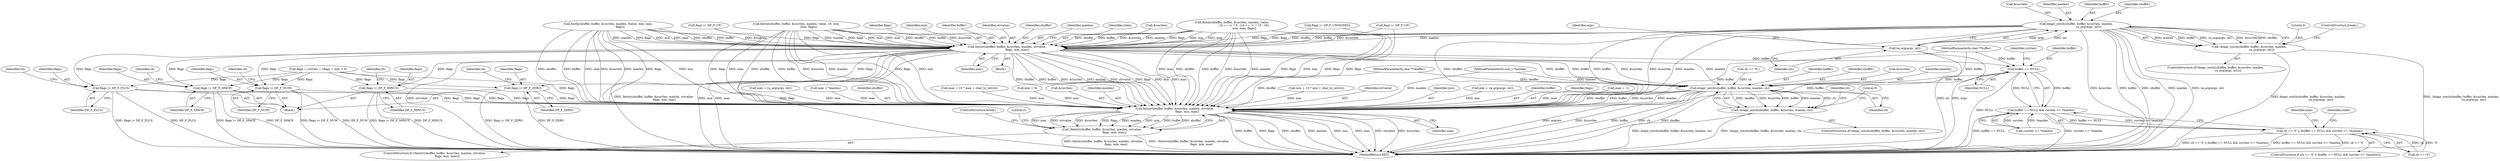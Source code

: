 digraph "0_openssl_578b956fe741bf8e84055547b1e83c28dd902c73@pointer" {
"1000614" [label="(Call,doapr_outch(sbuffer, buffer, &currlen, maxlen,\n                            va_arg(args, int)))"];
"1000620" [label="(Call,va_arg(args, int))"];
"1000613" [label="(Call,!doapr_outch(sbuffer, buffer, &currlen, maxlen,\n                            va_arg(args, int)))"];
"1000627" [label="(Call,fmtstr(sbuffer, buffer, &currlen, maxlen, strvalue,\n                       flags, min, max))"];
"1000154" [label="(Call,buffer == NULL)"];
"1000153" [label="(Call,buffer == NULL && currlen >= *maxlen)"];
"1000149" [label="(Call,ch == '\0' || (buffer == NULL && currlen >= *maxlen))"];
"1000183" [label="(Call,doapr_outch(sbuffer, buffer, &currlen, maxlen, ch))"];
"1000182" [label="(Call,!doapr_outch(sbuffer, buffer, &currlen, maxlen, ch))"];
"1000639" [label="(Call,fmtstr(sbuffer, buffer, &currlen, maxlen, strvalue,\n                            flags, min, max))"];
"1000638" [label="(Call,!fmtstr(sbuffer, buffer, &currlen, maxlen, strvalue,\n                            flags, min, max))"];
"1000200" [label="(Call,flags |= DP_F_MINUS)"];
"1000210" [label="(Call,flags |= DP_F_PLUS)"];
"1000220" [label="(Call,flags |= DP_F_SPACE)"];
"1000230" [label="(Call,flags |= DP_F_NUM)"];
"1000240" [label="(Call,flags |= DP_F_ZERO)"];
"1000351" [label="(Call,max = va_arg(args, int))"];
"1000171" [label="(Block,)"];
"1000162" [label="(Identifier,state)"];
"1000193" [label="(Identifier,ch)"];
"1000202" [label="(Identifier,DP_F_MINUS)"];
"1000638" [label="(Call,!fmtstr(sbuffer, buffer, &currlen, maxlen, strvalue,\n                            flags, min, max))"];
"1000621" [label="(Identifier,args)"];
"1000156" [label="(Identifier,NULL)"];
"1000184" [label="(Identifier,sbuffer)"];
"1000165" [label="(Call,max = *maxlen)"];
"1000634" [label="(Identifier,flags)"];
"1000640" [label="(Identifier,sbuffer)"];
"1000210" [label="(Call,flags |= DP_F_PLUS)"];
"1000551" [label="(Call,fmtfp(sbuffer, buffer, &currlen, maxlen, fvalue, min, max,\n                           flags))"];
"1000624" [label="(Literal,0)"];
"1000157" [label="(Call,currlen >= *maxlen)"];
"1000212" [label="(Identifier,DP_F_PLUS)"];
"1000242" [label="(Identifier,DP_F_ZERO)"];
"1000262" [label="(Call,min = 10 * min + char_to_int(ch))"];
"1000186" [label="(Call,&currlen)"];
"1000188" [label="(Identifier,maxlen)"];
"1000645" [label="(Identifier,strvalue)"];
"1000221" [label="(Identifier,flags)"];
"1000200" [label="(Call,flags |= DP_F_MINUS)"];
"1000636" [label="(Identifier,max)"];
"1000106" [label="(MethodParameterIn,size_t *maxlen)"];
"1000183" [label="(Call,doapr_outch(sbuffer, buffer, &currlen, maxlen, ch))"];
"1000647" [label="(Identifier,min)"];
"1000154" [label="(Call,buffer == NULL)"];
"1000244" [label="(Identifier,ch)"];
"1000281" [label="(Call,min = va_arg(args, int))"];
"1000181" [label="(ControlStructure,if(!doapr_outch(sbuffer, buffer, &currlen, maxlen, ch)))"];
"1000635" [label="(Identifier,min)"];
"1000174" [label="(Call,ch == '%')"];
"1000641" [label="(Identifier,buffer)"];
"1000204" [label="(Identifier,ch)"];
"1000234" [label="(Identifier,ch)"];
"1000629" [label="(Identifier,buffer)"];
"1000214" [label="(Identifier,ch)"];
"1000147" [label="(Block,)"];
"1000708" [label="(MethodReturn,RET)"];
"1000224" [label="(Identifier,ch)"];
"1000241" [label="(Identifier,flags)"];
"1000633" [label="(Identifier,strvalue)"];
"1000646" [label="(Identifier,flags)"];
"1000166" [label="(Identifier,max)"];
"1000637" [label="(ControlStructure,if (!fmtstr(sbuffer, buffer, &currlen, maxlen, strvalue,\n                            flags, min, max)))"];
"1000639" [label="(Call,fmtstr(sbuffer, buffer, &currlen, maxlen, strvalue,\n                            flags, min, max))"];
"1000613" [label="(Call,!doapr_outch(sbuffer, buffer, &currlen, maxlen,\n                            va_arg(args, int)))"];
"1000628" [label="(Identifier,sbuffer)"];
"1000222" [label="(Identifier,DP_F_SPACE)"];
"1000648" [label="(Identifier,max)"];
"1000134" [label="(Call,max = -1)"];
"1000240" [label="(Call,flags |= DP_F_ZERO)"];
"1000150" [label="(Call,ch == '\0')"];
"1000472" [label="(Call,fmtint(sbuffer, buffer, &currlen, maxlen, value, 10, min,\n                            max, flags))"];
"1000622" [label="(Identifier,int)"];
"1000153" [label="(Call,buffer == NULL && currlen >= *maxlen)"];
"1000509" [label="(Call,fmtint(sbuffer, buffer, &currlen, maxlen, value,\n                            ch == 'o' ? 8 : (ch == 'u' ? 10 : 16),\n                            min, max, flags))"];
"1000627" [label="(Call,fmtstr(sbuffer, buffer, &currlen, maxlen, strvalue,\n                       flags, min, max))"];
"1000332" [label="(Call,max = 10 * max + char_to_int(ch))"];
"1000492" [label="(Call,flags |= DP_F_UNSIGNED)"];
"1000231" [label="(Identifier,flags)"];
"1000617" [label="(Call,&currlen)"];
"1000105" [label="(MethodParameterIn,char **buffer)"];
"1000182" [label="(Call,!doapr_outch(sbuffer, buffer, &currlen, maxlen, ch))"];
"1000131" [label="(Call,min = 0)"];
"1000619" [label="(Identifier,maxlen)"];
"1000104" [label="(MethodParameterIn,char **sbuffer)"];
"1000148" [label="(ControlStructure,if (ch == '\0' || (buffer == NULL && currlen >= *maxlen)))"];
"1000632" [label="(Identifier,maxlen)"];
"1000612" [label="(ControlStructure,if(!doapr_outch(sbuffer, buffer, &currlen, maxlen,\n                            va_arg(args, int))))"];
"1000145" [label="(Identifier,state)"];
"1000642" [label="(Call,&currlen)"];
"1000185" [label="(Identifier,buffer)"];
"1000651" [label="(ControlStructure,break;)"];
"1000614" [label="(Call,doapr_outch(sbuffer, buffer, &currlen, maxlen,\n                            va_arg(args, int)))"];
"1000149" [label="(Call,ch == '\0' || (buffer == NULL && currlen >= *maxlen))"];
"1000201" [label="(Identifier,flags)"];
"1000211" [label="(Identifier,flags)"];
"1000616" [label="(Identifier,buffer)"];
"1000644" [label="(Identifier,maxlen)"];
"1000189" [label="(Identifier,ch)"];
"1000620" [label="(Call,va_arg(args, int))"];
"1000232" [label="(Identifier,DP_F_NUM)"];
"1000125" [label="(Call,flags = currlen = cflags = min = 0)"];
"1000575" [label="(Call,flags |= DP_F_UP)"];
"1000565" [label="(Call,flags |= DP_F_UP)"];
"1000191" [label="(Literal,0)"];
"1000650" [label="(Literal,0)"];
"1000630" [label="(Call,&currlen)"];
"1000155" [label="(Identifier,buffer)"];
"1000158" [label="(Identifier,currlen)"];
"1000220" [label="(Call,flags |= DP_F_SPACE)"];
"1000615" [label="(Identifier,sbuffer)"];
"1000625" [label="(ControlStructure,break;)"];
"1000230" [label="(Call,flags |= DP_F_NUM)"];
"1000614" -> "1000613"  [label="AST: "];
"1000614" -> "1000620"  [label="CFG: "];
"1000615" -> "1000614"  [label="AST: "];
"1000616" -> "1000614"  [label="AST: "];
"1000617" -> "1000614"  [label="AST: "];
"1000619" -> "1000614"  [label="AST: "];
"1000620" -> "1000614"  [label="AST: "];
"1000613" -> "1000614"  [label="CFG: "];
"1000614" -> "1000708"  [label="DDG: &currlen"];
"1000614" -> "1000708"  [label="DDG: buffer"];
"1000614" -> "1000708"  [label="DDG: sbuffer"];
"1000614" -> "1000708"  [label="DDG: maxlen"];
"1000614" -> "1000708"  [label="DDG: va_arg(args, int)"];
"1000614" -> "1000613"  [label="DDG: maxlen"];
"1000614" -> "1000613"  [label="DDG: buffer"];
"1000614" -> "1000613"  [label="DDG: va_arg(args, int)"];
"1000614" -> "1000613"  [label="DDG: &currlen"];
"1000614" -> "1000613"  [label="DDG: sbuffer"];
"1000620" -> "1000614"  [label="DDG: args"];
"1000620" -> "1000614"  [label="DDG: int"];
"1000614" -> "1000627"  [label="DDG: sbuffer"];
"1000614" -> "1000627"  [label="DDG: buffer"];
"1000614" -> "1000627"  [label="DDG: &currlen"];
"1000614" -> "1000627"  [label="DDG: maxlen"];
"1000614" -> "1000639"  [label="DDG: sbuffer"];
"1000614" -> "1000639"  [label="DDG: buffer"];
"1000614" -> "1000639"  [label="DDG: &currlen"];
"1000614" -> "1000639"  [label="DDG: maxlen"];
"1000620" -> "1000622"  [label="CFG: "];
"1000621" -> "1000620"  [label="AST: "];
"1000622" -> "1000620"  [label="AST: "];
"1000620" -> "1000708"  [label="DDG: int"];
"1000620" -> "1000708"  [label="DDG: args"];
"1000613" -> "1000612"  [label="AST: "];
"1000624" -> "1000613"  [label="CFG: "];
"1000625" -> "1000613"  [label="CFG: "];
"1000613" -> "1000708"  [label="DDG: doapr_outch(sbuffer, buffer, &currlen, maxlen,\n                            va_arg(args, int))"];
"1000613" -> "1000708"  [label="DDG: !doapr_outch(sbuffer, buffer, &currlen, maxlen,\n                            va_arg(args, int))"];
"1000627" -> "1000147"  [label="AST: "];
"1000627" -> "1000636"  [label="CFG: "];
"1000628" -> "1000627"  [label="AST: "];
"1000629" -> "1000627"  [label="AST: "];
"1000630" -> "1000627"  [label="AST: "];
"1000632" -> "1000627"  [label="AST: "];
"1000633" -> "1000627"  [label="AST: "];
"1000634" -> "1000627"  [label="AST: "];
"1000635" -> "1000627"  [label="AST: "];
"1000636" -> "1000627"  [label="AST: "];
"1000145" -> "1000627"  [label="CFG: "];
"1000627" -> "1000708"  [label="DDG: strvalue"];
"1000627" -> "1000708"  [label="DDG: fmtstr(sbuffer, buffer, &currlen, maxlen, strvalue,\n                       flags, min, max)"];
"1000627" -> "1000708"  [label="DDG: min"];
"1000627" -> "1000708"  [label="DDG: max"];
"1000627" -> "1000708"  [label="DDG: flags"];
"1000627" -> "1000154"  [label="DDG: buffer"];
"1000627" -> "1000183"  [label="DDG: sbuffer"];
"1000627" -> "1000183"  [label="DDG: buffer"];
"1000627" -> "1000183"  [label="DDG: &currlen"];
"1000627" -> "1000183"  [label="DDG: maxlen"];
"1000627" -> "1000200"  [label="DDG: flags"];
"1000627" -> "1000210"  [label="DDG: flags"];
"1000627" -> "1000220"  [label="DDG: flags"];
"1000627" -> "1000230"  [label="DDG: flags"];
"1000627" -> "1000240"  [label="DDG: flags"];
"1000472" -> "1000627"  [label="DDG: sbuffer"];
"1000472" -> "1000627"  [label="DDG: buffer"];
"1000472" -> "1000627"  [label="DDG: &currlen"];
"1000472" -> "1000627"  [label="DDG: maxlen"];
"1000472" -> "1000627"  [label="DDG: flags"];
"1000472" -> "1000627"  [label="DDG: min"];
"1000472" -> "1000627"  [label="DDG: max"];
"1000509" -> "1000627"  [label="DDG: sbuffer"];
"1000509" -> "1000627"  [label="DDG: buffer"];
"1000509" -> "1000627"  [label="DDG: &currlen"];
"1000509" -> "1000627"  [label="DDG: maxlen"];
"1000509" -> "1000627"  [label="DDG: flags"];
"1000509" -> "1000627"  [label="DDG: min"];
"1000509" -> "1000627"  [label="DDG: max"];
"1000551" -> "1000627"  [label="DDG: sbuffer"];
"1000551" -> "1000627"  [label="DDG: buffer"];
"1000551" -> "1000627"  [label="DDG: &currlen"];
"1000551" -> "1000627"  [label="DDG: maxlen"];
"1000551" -> "1000627"  [label="DDG: flags"];
"1000551" -> "1000627"  [label="DDG: min"];
"1000551" -> "1000627"  [label="DDG: max"];
"1000565" -> "1000627"  [label="DDG: flags"];
"1000492" -> "1000627"  [label="DDG: flags"];
"1000575" -> "1000627"  [label="DDG: flags"];
"1000627" -> "1000639"  [label="DDG: sbuffer"];
"1000627" -> "1000639"  [label="DDG: buffer"];
"1000627" -> "1000639"  [label="DDG: &currlen"];
"1000627" -> "1000639"  [label="DDG: maxlen"];
"1000627" -> "1000639"  [label="DDG: strvalue"];
"1000627" -> "1000639"  [label="DDG: flags"];
"1000627" -> "1000639"  [label="DDG: min"];
"1000627" -> "1000639"  [label="DDG: max"];
"1000154" -> "1000153"  [label="AST: "];
"1000154" -> "1000156"  [label="CFG: "];
"1000155" -> "1000154"  [label="AST: "];
"1000156" -> "1000154"  [label="AST: "];
"1000158" -> "1000154"  [label="CFG: "];
"1000153" -> "1000154"  [label="CFG: "];
"1000154" -> "1000708"  [label="DDG: NULL"];
"1000154" -> "1000153"  [label="DDG: buffer"];
"1000154" -> "1000153"  [label="DDG: NULL"];
"1000105" -> "1000154"  [label="DDG: buffer"];
"1000154" -> "1000183"  [label="DDG: buffer"];
"1000154" -> "1000639"  [label="DDG: buffer"];
"1000153" -> "1000149"  [label="AST: "];
"1000153" -> "1000157"  [label="CFG: "];
"1000157" -> "1000153"  [label="AST: "];
"1000149" -> "1000153"  [label="CFG: "];
"1000153" -> "1000708"  [label="DDG: currlen >= *maxlen"];
"1000153" -> "1000708"  [label="DDG: buffer == NULL"];
"1000153" -> "1000149"  [label="DDG: buffer == NULL"];
"1000153" -> "1000149"  [label="DDG: currlen >= *maxlen"];
"1000157" -> "1000153"  [label="DDG: currlen"];
"1000157" -> "1000153"  [label="DDG: *maxlen"];
"1000149" -> "1000148"  [label="AST: "];
"1000149" -> "1000150"  [label="CFG: "];
"1000150" -> "1000149"  [label="AST: "];
"1000162" -> "1000149"  [label="CFG: "];
"1000166" -> "1000149"  [label="CFG: "];
"1000149" -> "1000708"  [label="DDG: ch == '\0' || (buffer == NULL && currlen >= *maxlen)"];
"1000149" -> "1000708"  [label="DDG: buffer == NULL && currlen >= *maxlen"];
"1000149" -> "1000708"  [label="DDG: ch == '\0'"];
"1000150" -> "1000149"  [label="DDG: ch"];
"1000150" -> "1000149"  [label="DDG: '\0'"];
"1000183" -> "1000182"  [label="AST: "];
"1000183" -> "1000189"  [label="CFG: "];
"1000184" -> "1000183"  [label="AST: "];
"1000185" -> "1000183"  [label="AST: "];
"1000186" -> "1000183"  [label="AST: "];
"1000188" -> "1000183"  [label="AST: "];
"1000189" -> "1000183"  [label="AST: "];
"1000182" -> "1000183"  [label="CFG: "];
"1000183" -> "1000708"  [label="DDG: maxlen"];
"1000183" -> "1000708"  [label="DDG: &currlen"];
"1000183" -> "1000708"  [label="DDG: buffer"];
"1000183" -> "1000708"  [label="DDG: ch"];
"1000183" -> "1000708"  [label="DDG: sbuffer"];
"1000183" -> "1000182"  [label="DDG: sbuffer"];
"1000183" -> "1000182"  [label="DDG: &currlen"];
"1000183" -> "1000182"  [label="DDG: buffer"];
"1000183" -> "1000182"  [label="DDG: maxlen"];
"1000183" -> "1000182"  [label="DDG: ch"];
"1000104" -> "1000183"  [label="DDG: sbuffer"];
"1000105" -> "1000183"  [label="DDG: buffer"];
"1000106" -> "1000183"  [label="DDG: maxlen"];
"1000174" -> "1000183"  [label="DDG: ch"];
"1000183" -> "1000639"  [label="DDG: sbuffer"];
"1000183" -> "1000639"  [label="DDG: buffer"];
"1000183" -> "1000639"  [label="DDG: &currlen"];
"1000183" -> "1000639"  [label="DDG: maxlen"];
"1000182" -> "1000181"  [label="AST: "];
"1000191" -> "1000182"  [label="CFG: "];
"1000193" -> "1000182"  [label="CFG: "];
"1000182" -> "1000708"  [label="DDG: !doapr_outch(sbuffer, buffer, &currlen, maxlen, ch)"];
"1000182" -> "1000708"  [label="DDG: doapr_outch(sbuffer, buffer, &currlen, maxlen, ch)"];
"1000639" -> "1000638"  [label="AST: "];
"1000639" -> "1000648"  [label="CFG: "];
"1000640" -> "1000639"  [label="AST: "];
"1000641" -> "1000639"  [label="AST: "];
"1000642" -> "1000639"  [label="AST: "];
"1000644" -> "1000639"  [label="AST: "];
"1000645" -> "1000639"  [label="AST: "];
"1000646" -> "1000639"  [label="AST: "];
"1000647" -> "1000639"  [label="AST: "];
"1000648" -> "1000639"  [label="AST: "];
"1000638" -> "1000639"  [label="CFG: "];
"1000639" -> "1000708"  [label="DDG: buffer"];
"1000639" -> "1000708"  [label="DDG: flags"];
"1000639" -> "1000708"  [label="DDG: sbuffer"];
"1000639" -> "1000708"  [label="DDG: maxlen"];
"1000639" -> "1000708"  [label="DDG: min"];
"1000639" -> "1000708"  [label="DDG: max"];
"1000639" -> "1000708"  [label="DDG: strvalue"];
"1000639" -> "1000708"  [label="DDG: &currlen"];
"1000639" -> "1000638"  [label="DDG: max"];
"1000639" -> "1000638"  [label="DDG: strvalue"];
"1000639" -> "1000638"  [label="DDG: &currlen"];
"1000639" -> "1000638"  [label="DDG: flags"];
"1000639" -> "1000638"  [label="DDG: maxlen"];
"1000639" -> "1000638"  [label="DDG: min"];
"1000639" -> "1000638"  [label="DDG: buffer"];
"1000639" -> "1000638"  [label="DDG: sbuffer"];
"1000472" -> "1000639"  [label="DDG: sbuffer"];
"1000472" -> "1000639"  [label="DDG: buffer"];
"1000472" -> "1000639"  [label="DDG: &currlen"];
"1000472" -> "1000639"  [label="DDG: maxlen"];
"1000472" -> "1000639"  [label="DDG: flags"];
"1000472" -> "1000639"  [label="DDG: min"];
"1000472" -> "1000639"  [label="DDG: max"];
"1000509" -> "1000639"  [label="DDG: sbuffer"];
"1000509" -> "1000639"  [label="DDG: buffer"];
"1000509" -> "1000639"  [label="DDG: &currlen"];
"1000509" -> "1000639"  [label="DDG: maxlen"];
"1000509" -> "1000639"  [label="DDG: flags"];
"1000509" -> "1000639"  [label="DDG: min"];
"1000509" -> "1000639"  [label="DDG: max"];
"1000551" -> "1000639"  [label="DDG: sbuffer"];
"1000551" -> "1000639"  [label="DDG: buffer"];
"1000551" -> "1000639"  [label="DDG: &currlen"];
"1000551" -> "1000639"  [label="DDG: maxlen"];
"1000551" -> "1000639"  [label="DDG: flags"];
"1000551" -> "1000639"  [label="DDG: min"];
"1000551" -> "1000639"  [label="DDG: max"];
"1000104" -> "1000639"  [label="DDG: sbuffer"];
"1000105" -> "1000639"  [label="DDG: buffer"];
"1000106" -> "1000639"  [label="DDG: maxlen"];
"1000125" -> "1000639"  [label="DDG: flags"];
"1000565" -> "1000639"  [label="DDG: flags"];
"1000492" -> "1000639"  [label="DDG: flags"];
"1000230" -> "1000639"  [label="DDG: flags"];
"1000210" -> "1000639"  [label="DDG: flags"];
"1000575" -> "1000639"  [label="DDG: flags"];
"1000220" -> "1000639"  [label="DDG: flags"];
"1000200" -> "1000639"  [label="DDG: flags"];
"1000240" -> "1000639"  [label="DDG: flags"];
"1000281" -> "1000639"  [label="DDG: min"];
"1000131" -> "1000639"  [label="DDG: min"];
"1000262" -> "1000639"  [label="DDG: min"];
"1000332" -> "1000639"  [label="DDG: max"];
"1000165" -> "1000639"  [label="DDG: max"];
"1000134" -> "1000639"  [label="DDG: max"];
"1000351" -> "1000639"  [label="DDG: max"];
"1000638" -> "1000637"  [label="AST: "];
"1000650" -> "1000638"  [label="CFG: "];
"1000651" -> "1000638"  [label="CFG: "];
"1000638" -> "1000708"  [label="DDG: !fmtstr(sbuffer, buffer, &currlen, maxlen, strvalue,\n                            flags, min, max)"];
"1000638" -> "1000708"  [label="DDG: fmtstr(sbuffer, buffer, &currlen, maxlen, strvalue,\n                            flags, min, max)"];
"1000200" -> "1000171"  [label="AST: "];
"1000200" -> "1000202"  [label="CFG: "];
"1000201" -> "1000200"  [label="AST: "];
"1000202" -> "1000200"  [label="AST: "];
"1000204" -> "1000200"  [label="CFG: "];
"1000200" -> "1000708"  [label="DDG: flags |= DP_F_MINUS"];
"1000200" -> "1000708"  [label="DDG: DP_F_MINUS"];
"1000125" -> "1000200"  [label="DDG: flags"];
"1000210" -> "1000171"  [label="AST: "];
"1000210" -> "1000212"  [label="CFG: "];
"1000211" -> "1000210"  [label="AST: "];
"1000212" -> "1000210"  [label="AST: "];
"1000214" -> "1000210"  [label="CFG: "];
"1000210" -> "1000708"  [label="DDG: flags |= DP_F_PLUS"];
"1000210" -> "1000708"  [label="DDG: DP_F_PLUS"];
"1000125" -> "1000210"  [label="DDG: flags"];
"1000220" -> "1000171"  [label="AST: "];
"1000220" -> "1000222"  [label="CFG: "];
"1000221" -> "1000220"  [label="AST: "];
"1000222" -> "1000220"  [label="AST: "];
"1000224" -> "1000220"  [label="CFG: "];
"1000220" -> "1000708"  [label="DDG: DP_F_SPACE"];
"1000220" -> "1000708"  [label="DDG: flags |= DP_F_SPACE"];
"1000125" -> "1000220"  [label="DDG: flags"];
"1000230" -> "1000171"  [label="AST: "];
"1000230" -> "1000232"  [label="CFG: "];
"1000231" -> "1000230"  [label="AST: "];
"1000232" -> "1000230"  [label="AST: "];
"1000234" -> "1000230"  [label="CFG: "];
"1000230" -> "1000708"  [label="DDG: DP_F_NUM"];
"1000230" -> "1000708"  [label="DDG: flags |= DP_F_NUM"];
"1000125" -> "1000230"  [label="DDG: flags"];
"1000240" -> "1000171"  [label="AST: "];
"1000240" -> "1000242"  [label="CFG: "];
"1000241" -> "1000240"  [label="AST: "];
"1000242" -> "1000240"  [label="AST: "];
"1000244" -> "1000240"  [label="CFG: "];
"1000240" -> "1000708"  [label="DDG: flags |= DP_F_ZERO"];
"1000240" -> "1000708"  [label="DDG: DP_F_ZERO"];
"1000125" -> "1000240"  [label="DDG: flags"];
}
